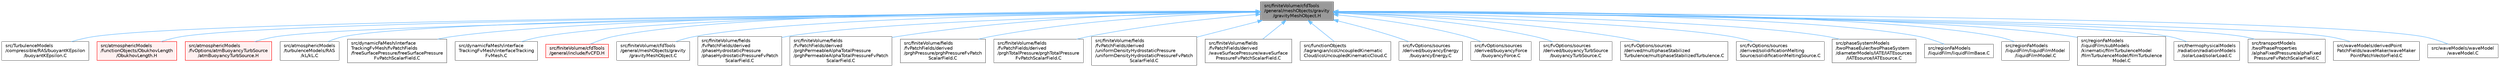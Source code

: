 digraph "src/finiteVolume/cfdTools/general/meshObjects/gravity/gravityMeshObject.H"
{
 // LATEX_PDF_SIZE
  bgcolor="transparent";
  edge [fontname=Helvetica,fontsize=10,labelfontname=Helvetica,labelfontsize=10];
  node [fontname=Helvetica,fontsize=10,shape=box,height=0.2,width=0.4];
  Node1 [id="Node000001",label="src/finiteVolume/cfdTools\l/general/meshObjects/gravity\l/gravityMeshObject.H",height=0.2,width=0.4,color="gray40", fillcolor="grey60", style="filled", fontcolor="black",tooltip=" "];
  Node1 -> Node2 [id="edge1_Node000001_Node000002",dir="back",color="steelblue1",style="solid",tooltip=" "];
  Node2 [id="Node000002",label="src/TurbulenceModels\l/compressible/RAS/buoyantKEpsilon\l/buoyantKEpsilon.C",height=0.2,width=0.4,color="grey40", fillcolor="white", style="filled",URL="$buoyantKEpsilon_8C.html",tooltip=" "];
  Node1 -> Node3 [id="edge2_Node000001_Node000003",dir="back",color="steelblue1",style="solid",tooltip=" "];
  Node3 [id="Node000003",label="src/atmosphericModels\l/functionObjects/ObukhovLength\l/ObukhovLength.H",height=0.2,width=0.4,color="red", fillcolor="#FFF0F0", style="filled",URL="$ObukhovLength_8H.html",tooltip=" "];
  Node1 -> Node5 [id="edge3_Node000001_Node000005",dir="back",color="steelblue1",style="solid",tooltip=" "];
  Node5 [id="Node000005",label="src/atmosphericModels\l/fvOptions/atmBuoyancyTurbSource\l/atmBuoyancyTurbSource.H",height=0.2,width=0.4,color="red", fillcolor="#FFF0F0", style="filled",URL="$atmBuoyancyTurbSource_8H.html",tooltip=" "];
  Node1 -> Node8 [id="edge4_Node000001_Node000008",dir="back",color="steelblue1",style="solid",tooltip=" "];
  Node8 [id="Node000008",label="src/atmosphericModels\l/turbulenceModels/RAS\l/kL/kL.C",height=0.2,width=0.4,color="grey40", fillcolor="white", style="filled",URL="$kL_8C.html",tooltip=" "];
  Node1 -> Node9 [id="edge5_Node000001_Node000009",dir="back",color="steelblue1",style="solid",tooltip=" "];
  Node9 [id="Node000009",label="src/dynamicFaMesh/interface\lTrackingFvMesh/fvPatchFields\l/freeSurfacePressure/freeSurfacePressure\lFvPatchScalarField.C",height=0.2,width=0.4,color="grey40", fillcolor="white", style="filled",URL="$freeSurfacePressureFvPatchScalarField_8C.html",tooltip=" "];
  Node1 -> Node10 [id="edge6_Node000001_Node000010",dir="back",color="steelblue1",style="solid",tooltip=" "];
  Node10 [id="Node000010",label="src/dynamicFaMesh/interface\lTrackingFvMesh/interfaceTracking\lFvMesh.C",height=0.2,width=0.4,color="grey40", fillcolor="white", style="filled",URL="$interfaceTrackingFvMesh_8C.html",tooltip=" "];
  Node1 -> Node11 [id="edge7_Node000001_Node000011",dir="back",color="steelblue1",style="solid",tooltip=" "];
  Node11 [id="Node000011",label="src/finiteVolume/cfdTools\l/general/include/fvCFD.H",height=0.2,width=0.4,color="red", fillcolor="#FFF0F0", style="filled",URL="$fvCFD_8H.html",tooltip=" "];
  Node1 -> Node22 [id="edge8_Node000001_Node000022",dir="back",color="steelblue1",style="solid",tooltip=" "];
  Node22 [id="Node000022",label="src/finiteVolume/cfdTools\l/general/meshObjects/gravity\l/gravityMeshObject.C",height=0.2,width=0.4,color="grey40", fillcolor="white", style="filled",URL="$gravityMeshObject_8C.html",tooltip=" "];
  Node1 -> Node23 [id="edge9_Node000001_Node000023",dir="back",color="steelblue1",style="solid",tooltip=" "];
  Node23 [id="Node000023",label="src/finiteVolume/fields\l/fvPatchFields/derived\l/phaseHydrostaticPressure\l/phaseHydrostaticPressureFvPatch\lScalarField.C",height=0.2,width=0.4,color="grey40", fillcolor="white", style="filled",URL="$phaseHydrostaticPressureFvPatchScalarField_8C.html",tooltip=" "];
  Node1 -> Node24 [id="edge10_Node000001_Node000024",dir="back",color="steelblue1",style="solid",tooltip=" "];
  Node24 [id="Node000024",label="src/finiteVolume/fields\l/fvPatchFields/derived\l/prghPermeableAlphaTotalPressure\l/prghPermeableAlphaTotalPressureFvPatch\lScalarField.C",height=0.2,width=0.4,color="grey40", fillcolor="white", style="filled",URL="$prghPermeableAlphaTotalPressureFvPatchScalarField_8C.html",tooltip=" "];
  Node1 -> Node25 [id="edge11_Node000001_Node000025",dir="back",color="steelblue1",style="solid",tooltip=" "];
  Node25 [id="Node000025",label="src/finiteVolume/fields\l/fvPatchFields/derived\l/prghPressure/prghPressureFvPatch\lScalarField.C",height=0.2,width=0.4,color="grey40", fillcolor="white", style="filled",URL="$prghPressureFvPatchScalarField_8C.html",tooltip=" "];
  Node1 -> Node26 [id="edge12_Node000001_Node000026",dir="back",color="steelblue1",style="solid",tooltip=" "];
  Node26 [id="Node000026",label="src/finiteVolume/fields\l/fvPatchFields/derived\l/prghTotalPressure/prghTotalPressure\lFvPatchScalarField.C",height=0.2,width=0.4,color="grey40", fillcolor="white", style="filled",URL="$prghTotalPressureFvPatchScalarField_8C.html",tooltip=" "];
  Node1 -> Node27 [id="edge13_Node000001_Node000027",dir="back",color="steelblue1",style="solid",tooltip=" "];
  Node27 [id="Node000027",label="src/finiteVolume/fields\l/fvPatchFields/derived\l/uniformDensityHydrostaticPressure\l/uniformDensityHydrostaticPressureFvPatch\lScalarField.C",height=0.2,width=0.4,color="grey40", fillcolor="white", style="filled",URL="$uniformDensityHydrostaticPressureFvPatchScalarField_8C.html",tooltip=" "];
  Node1 -> Node28 [id="edge14_Node000001_Node000028",dir="back",color="steelblue1",style="solid",tooltip=" "];
  Node28 [id="Node000028",label="src/finiteVolume/fields\l/fvPatchFields/derived\l/waveSurfacePressure/waveSurface\lPressureFvPatchScalarField.C",height=0.2,width=0.4,color="grey40", fillcolor="white", style="filled",URL="$waveSurfacePressureFvPatchScalarField_8C.html",tooltip=" "];
  Node1 -> Node29 [id="edge15_Node000001_Node000029",dir="back",color="steelblue1",style="solid",tooltip=" "];
  Node29 [id="Node000029",label="src/functionObjects\l/lagrangian/icoUncoupledKinematic\lCloud/icoUncoupledKinematicCloud.C",height=0.2,width=0.4,color="grey40", fillcolor="white", style="filled",URL="$icoUncoupledKinematicCloud_8C.html",tooltip=" "];
  Node1 -> Node30 [id="edge16_Node000001_Node000030",dir="back",color="steelblue1",style="solid",tooltip=" "];
  Node30 [id="Node000030",label="src/fvOptions/sources\l/derived/buoyancyEnergy\l/buoyancyEnergy.C",height=0.2,width=0.4,color="grey40", fillcolor="white", style="filled",URL="$buoyancyEnergy_8C.html",tooltip=" "];
  Node1 -> Node31 [id="edge17_Node000001_Node000031",dir="back",color="steelblue1",style="solid",tooltip=" "];
  Node31 [id="Node000031",label="src/fvOptions/sources\l/derived/buoyancyForce\l/buoyancyForce.C",height=0.2,width=0.4,color="grey40", fillcolor="white", style="filled",URL="$buoyancyForce_8C.html",tooltip=" "];
  Node1 -> Node32 [id="edge18_Node000001_Node000032",dir="back",color="steelblue1",style="solid",tooltip=" "];
  Node32 [id="Node000032",label="src/fvOptions/sources\l/derived/buoyancyTurbSource\l/buoyancyTurbSource.C",height=0.2,width=0.4,color="grey40", fillcolor="white", style="filled",URL="$buoyancyTurbSource_8C.html",tooltip=" "];
  Node1 -> Node33 [id="edge19_Node000001_Node000033",dir="back",color="steelblue1",style="solid",tooltip=" "];
  Node33 [id="Node000033",label="src/fvOptions/sources\l/derived/multiphaseStabilized\lTurbulence/multiphaseStabilizedTurbulence.C",height=0.2,width=0.4,color="grey40", fillcolor="white", style="filled",URL="$multiphaseStabilizedTurbulence_8C.html",tooltip=" "];
  Node1 -> Node34 [id="edge20_Node000001_Node000034",dir="back",color="steelblue1",style="solid",tooltip=" "];
  Node34 [id="Node000034",label="src/fvOptions/sources\l/derived/solidificationMelting\lSource/solidificationMeltingSource.C",height=0.2,width=0.4,color="grey40", fillcolor="white", style="filled",URL="$solidificationMeltingSource_8C.html",tooltip=" "];
  Node1 -> Node35 [id="edge21_Node000001_Node000035",dir="back",color="steelblue1",style="solid",tooltip=" "];
  Node35 [id="Node000035",label="src/phaseSystemModels\l/twoPhaseEuler/twoPhaseSystem\l/diameterModels/IATE/IATEsources\l/IATEsource/IATEsource.C",height=0.2,width=0.4,color="grey40", fillcolor="white", style="filled",URL="$twoPhaseEuler_2twoPhaseSystem_2diameterModels_2IATE_2IATEsources_2IATEsource_2IATEsource_8C.html",tooltip=" "];
  Node1 -> Node36 [id="edge22_Node000001_Node000036",dir="back",color="steelblue1",style="solid",tooltip=" "];
  Node36 [id="Node000036",label="src/regionFaModels\l/liquidFilm/liquidFilmBase.C",height=0.2,width=0.4,color="grey40", fillcolor="white", style="filled",URL="$liquidFilmBase_8C.html",tooltip=" "];
  Node1 -> Node37 [id="edge23_Node000001_Node000037",dir="back",color="steelblue1",style="solid",tooltip=" "];
  Node37 [id="Node000037",label="src/regionFaModels\l/liquidFilm/liquidFilmModel\l/liquidFilmModel.C",height=0.2,width=0.4,color="grey40", fillcolor="white", style="filled",URL="$liquidFilmModel_8C.html",tooltip=" "];
  Node1 -> Node38 [id="edge24_Node000001_Node000038",dir="back",color="steelblue1",style="solid",tooltip=" "];
  Node38 [id="Node000038",label="src/regionFaModels\l/liquidFilm/subModels\l/kinematic/filmTurbulenceModel\l/filmTurbulenceModel/filmTurbulence\lModel.C",height=0.2,width=0.4,color="grey40", fillcolor="white", style="filled",URL="$regionFaModels_2liquidFilm_2subModels_2kinematic_2filmTurbulenceModel_2filmTurbulenceModel_2filmTurbulenceModel_8C.html",tooltip=" "];
  Node1 -> Node39 [id="edge25_Node000001_Node000039",dir="back",color="steelblue1",style="solid",tooltip=" "];
  Node39 [id="Node000039",label="src/thermophysicalModels\l/radiation/radiationModels\l/solarLoad/solarLoad.C",height=0.2,width=0.4,color="grey40", fillcolor="white", style="filled",URL="$solarLoad_8C.html",tooltip=" "];
  Node1 -> Node40 [id="edge26_Node000001_Node000040",dir="back",color="steelblue1",style="solid",tooltip=" "];
  Node40 [id="Node000040",label="src/transportModels\l/twoPhaseProperties\l/alphaFixedPressure/alphaFixed\lPressureFvPatchScalarField.C",height=0.2,width=0.4,color="grey40", fillcolor="white", style="filled",URL="$alphaFixedPressureFvPatchScalarField_8C.html",tooltip=" "];
  Node1 -> Node41 [id="edge27_Node000001_Node000041",dir="back",color="steelblue1",style="solid",tooltip=" "];
  Node41 [id="Node000041",label="src/waveModels/derivedPoint\lPatchFields/waveMaker/waveMaker\lPointPatchVectorField.C",height=0.2,width=0.4,color="grey40", fillcolor="white", style="filled",URL="$waveMakerPointPatchVectorField_8C.html",tooltip=" "];
  Node1 -> Node42 [id="edge28_Node000001_Node000042",dir="back",color="steelblue1",style="solid",tooltip=" "];
  Node42 [id="Node000042",label="src/waveModels/waveModel\l/waveModel.C",height=0.2,width=0.4,color="grey40", fillcolor="white", style="filled",URL="$waveModel_8C.html",tooltip=" "];
}
